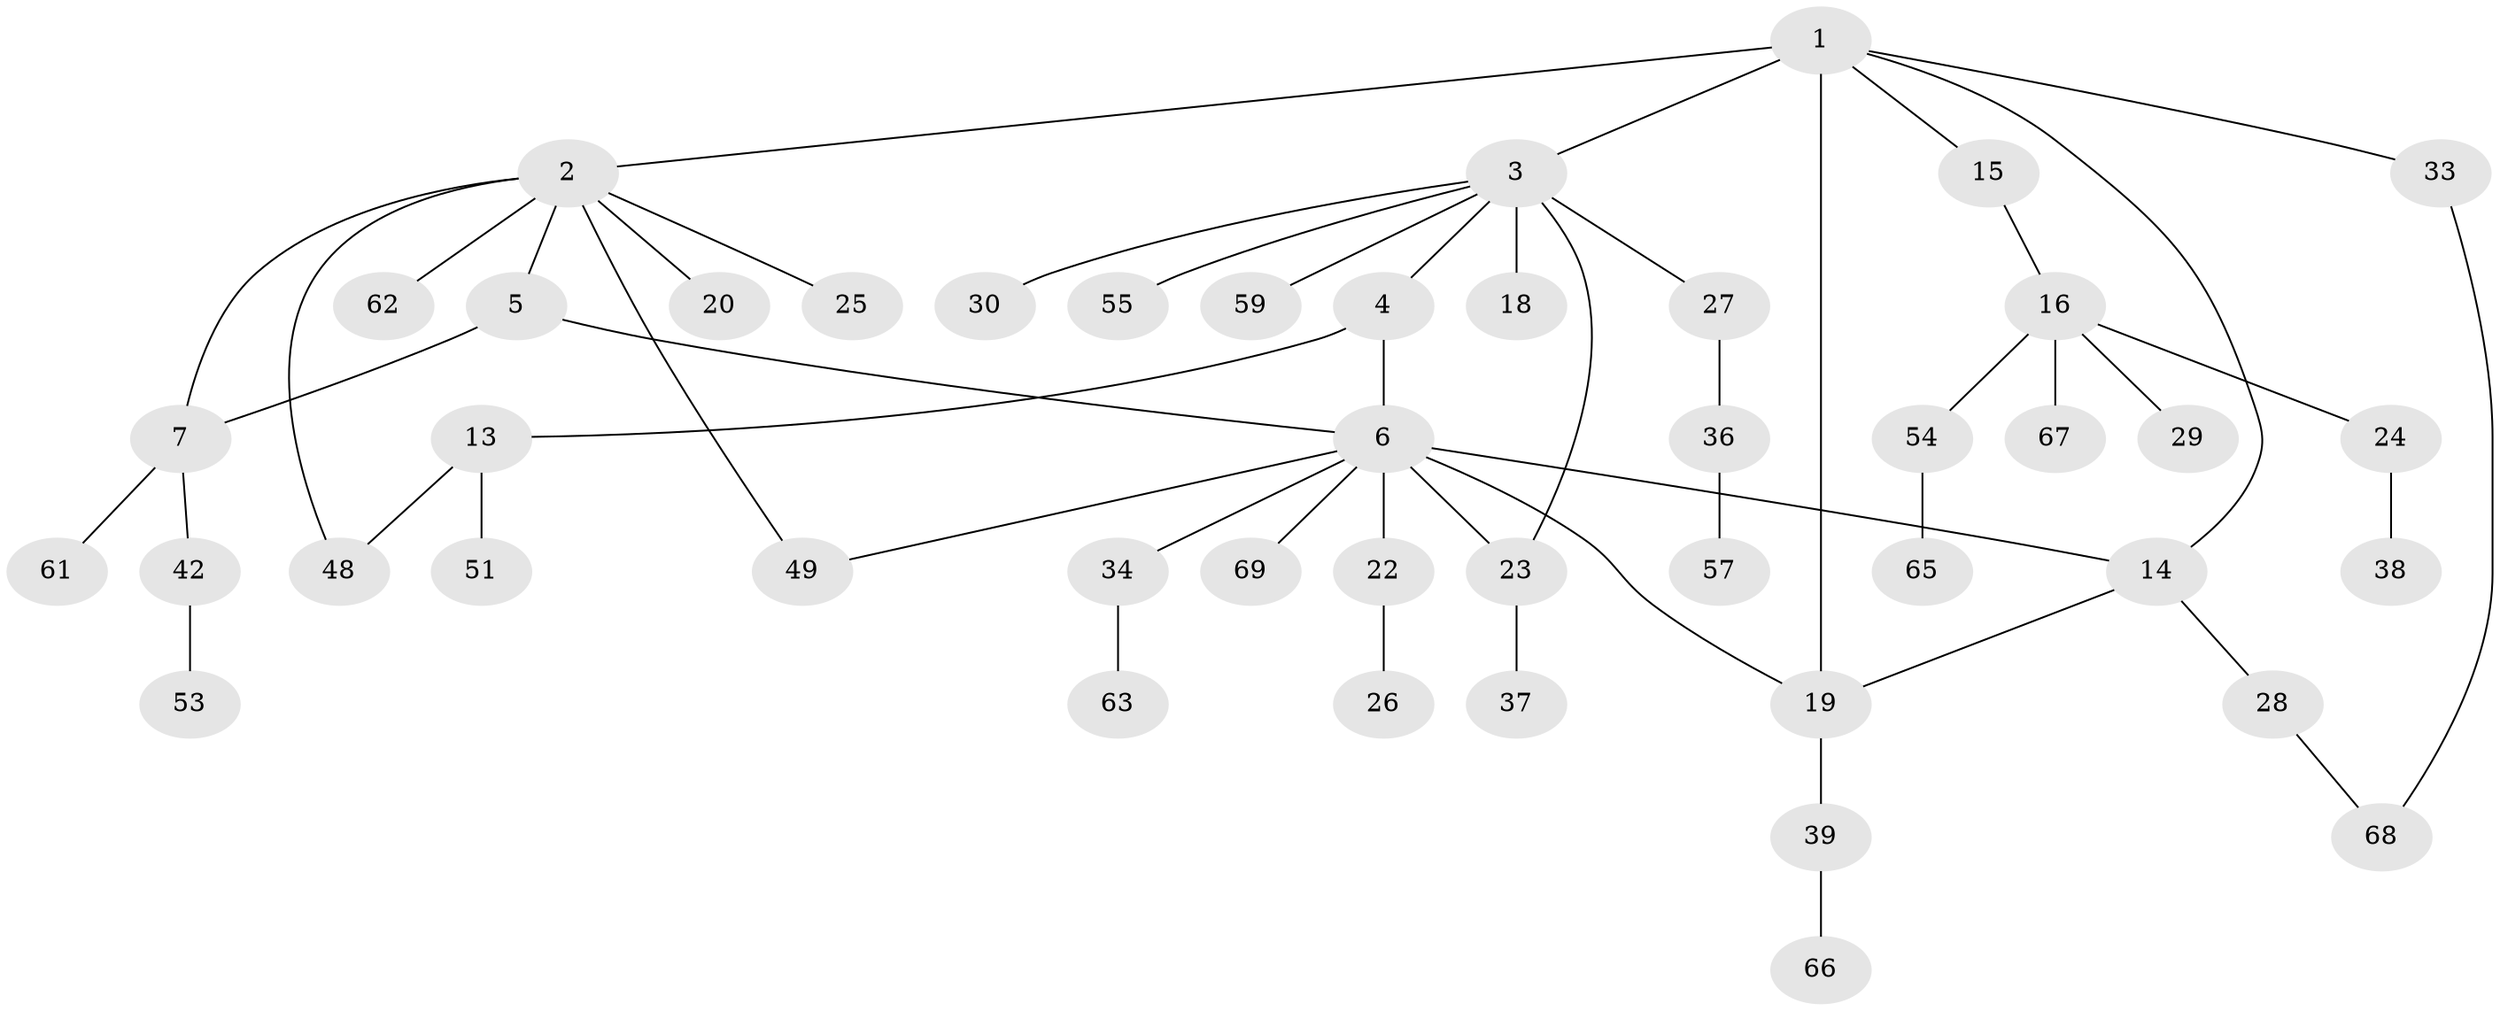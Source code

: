 // Generated by graph-tools (version 1.1) at 2025/51/02/27/25 19:51:39]
// undirected, 46 vertices, 54 edges
graph export_dot {
graph [start="1"]
  node [color=gray90,style=filled];
  1 [super="+10"];
  2 [super="+21"];
  3 [super="+11"];
  4 [super="+8"];
  5 [super="+12"];
  6 [super="+9"];
  7 [super="+43"];
  13 [super="+58"];
  14 [super="+41"];
  15 [super="+45"];
  16 [super="+17"];
  18 [super="+31"];
  19 [super="+32"];
  20 [super="+46"];
  22;
  23;
  24 [super="+56"];
  25;
  26 [super="+35"];
  27;
  28;
  29;
  30;
  33;
  34 [super="+47"];
  36 [super="+52"];
  37 [super="+50"];
  38 [super="+40"];
  39 [super="+60"];
  42 [super="+44"];
  48;
  49;
  51;
  53;
  54 [super="+64"];
  55;
  57;
  59;
  61;
  62;
  63;
  65;
  66;
  67;
  68 [super="+70"];
  69;
  1 -- 2;
  1 -- 3 [weight=2];
  1 -- 14;
  1 -- 33;
  1 -- 19;
  1 -- 15;
  2 -- 5;
  2 -- 20;
  2 -- 49;
  2 -- 48;
  2 -- 7;
  2 -- 25;
  2 -- 62;
  3 -- 4;
  3 -- 18;
  3 -- 30;
  3 -- 59;
  3 -- 23;
  3 -- 55;
  3 -- 27;
  4 -- 6;
  4 -- 13;
  5 -- 6;
  5 -- 7;
  6 -- 22;
  6 -- 34;
  6 -- 69;
  6 -- 23;
  6 -- 19;
  6 -- 49;
  6 -- 14;
  7 -- 42;
  7 -- 61;
  13 -- 48;
  13 -- 51;
  14 -- 28;
  14 -- 19;
  15 -- 16;
  16 -- 24;
  16 -- 29;
  16 -- 54;
  16 -- 67;
  19 -- 39;
  22 -- 26;
  23 -- 37;
  24 -- 38 [weight=2];
  27 -- 36;
  28 -- 68;
  33 -- 68;
  34 -- 63;
  36 -- 57;
  39 -- 66;
  42 -- 53;
  54 -- 65;
}
